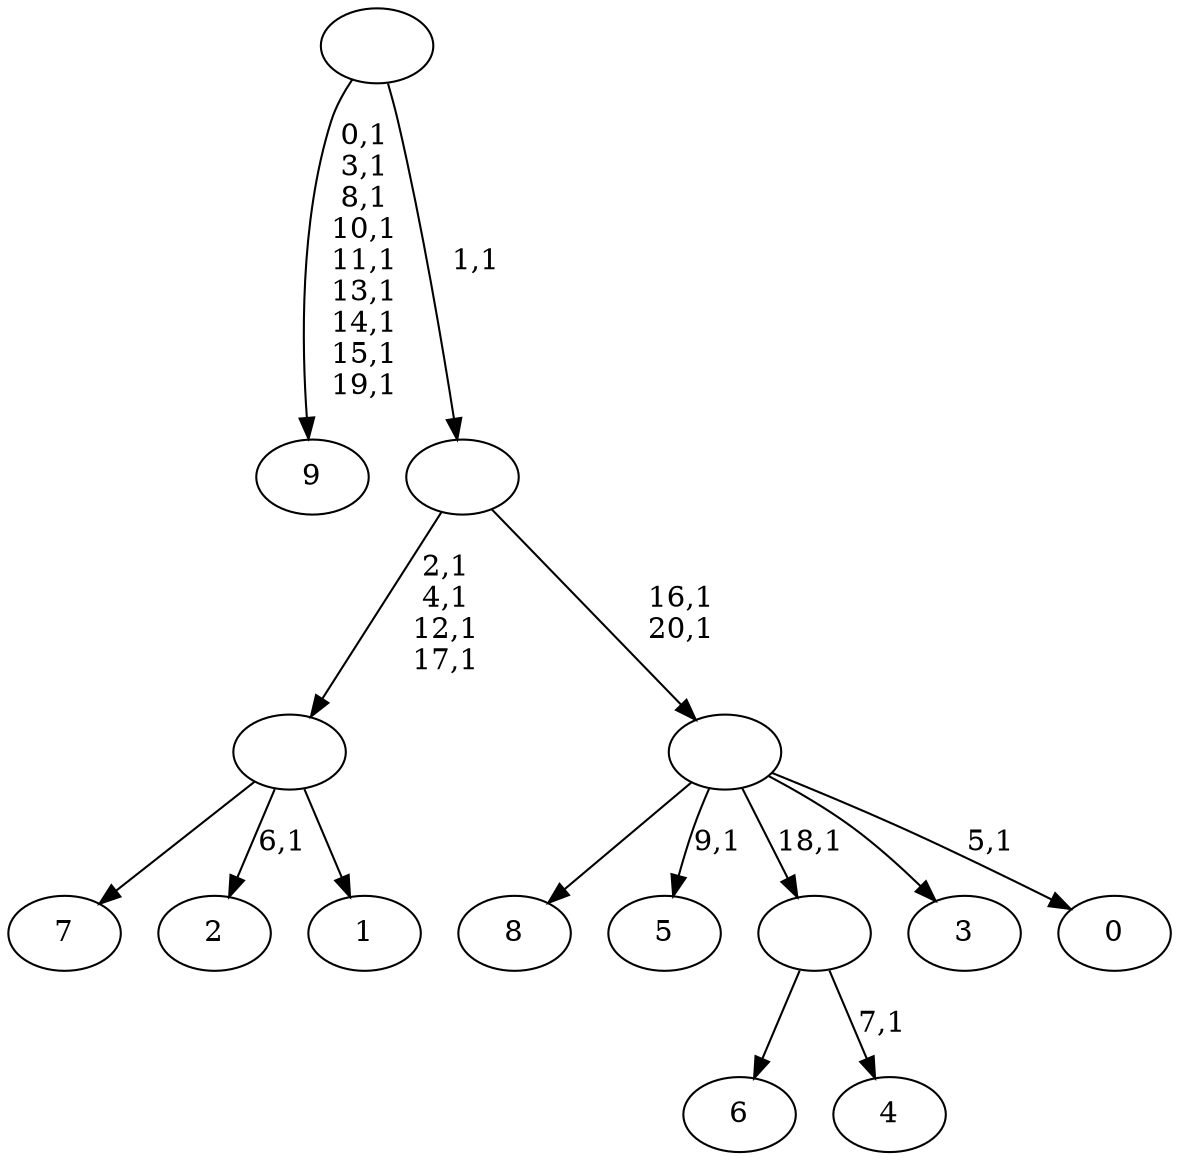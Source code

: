 digraph T {
	31 [label="9"]
	21 [label="8"]
	20 [label="7"]
	19 [label="6"]
	18 [label="5"]
	16 [label="4"]
	14 [label=""]
	13 [label="3"]
	12 [label="2"]
	10 [label="1"]
	9 [label=""]
	5 [label="0"]
	3 [label=""]
	1 [label=""]
	0 [label=""]
	14 -> 16 [label="7,1"]
	14 -> 19 [label=""]
	9 -> 12 [label="6,1"]
	9 -> 20 [label=""]
	9 -> 10 [label=""]
	3 -> 5 [label="5,1"]
	3 -> 18 [label="9,1"]
	3 -> 21 [label=""]
	3 -> 14 [label="18,1"]
	3 -> 13 [label=""]
	1 -> 3 [label="16,1\n20,1"]
	1 -> 9 [label="2,1\n4,1\n12,1\n17,1"]
	0 -> 31 [label="0,1\n3,1\n8,1\n10,1\n11,1\n13,1\n14,1\n15,1\n19,1"]
	0 -> 1 [label="1,1"]
}

